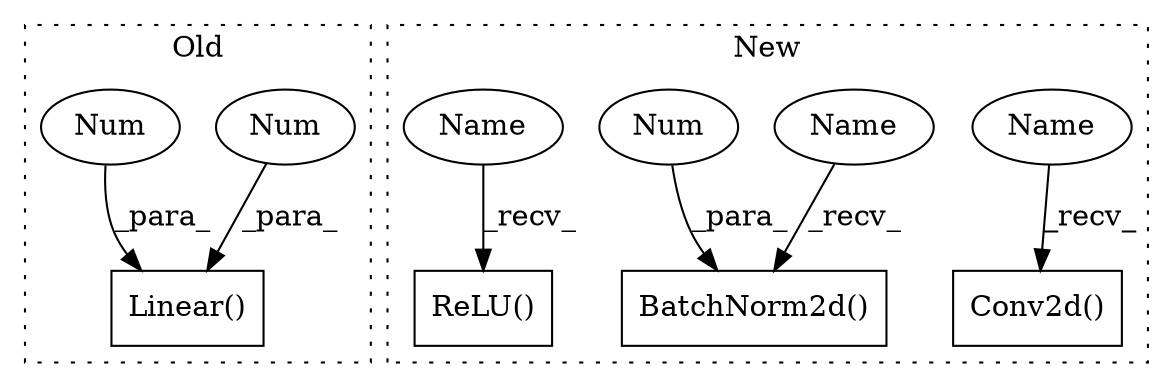 digraph G {
subgraph cluster0 {
1 [label="Linear()" a="75" s="4379,4397" l="10,1" shape="box"];
3 [label="Num" a="76" s="4389" l="3" shape="ellipse"];
4 [label="Num" a="76" s="4394" l="3" shape="ellipse"];
label = "Old";
style="dotted";
}
subgraph cluster1 {
2 [label="BatchNorm2d()" a="75" s="4553,4570" l="15,1" shape="box"];
5 [label="Conv2d()" a="75" s="4443" l="79" shape="box"];
6 [label="Num" a="76" s="4568" l="2" shape="ellipse"];
7 [label="ReLU()" a="75" s="5305" l="21" shape="box"];
8 [label="Name" a="87" s="4443" l="2" shape="ellipse"];
9 [label="Name" a="87" s="5305" l="2" shape="ellipse"];
10 [label="Name" a="87" s="4553" l="2" shape="ellipse"];
label = "New";
style="dotted";
}
3 -> 1 [label="_para_"];
4 -> 1 [label="_para_"];
6 -> 2 [label="_para_"];
8 -> 5 [label="_recv_"];
9 -> 7 [label="_recv_"];
10 -> 2 [label="_recv_"];
}